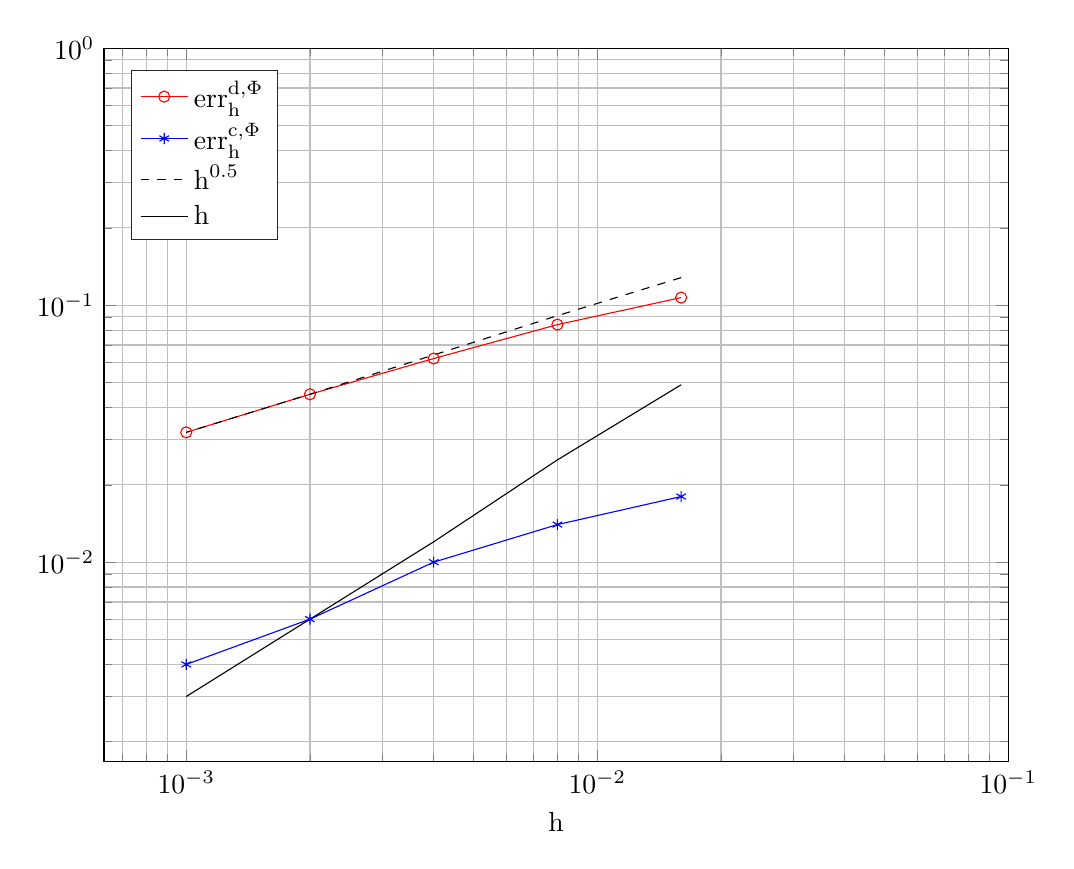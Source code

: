 % This file was created by matlab2tikz.
%
%The latest updates can be retrieved from
%  http://www.mathworks.com/matlabcentral/fileexchange/22022-matlab2tikz-matlab2tikz
%where you can also make suggestions and rate matlab2tikz.
%
\begin{tikzpicture}

\begin{axis}[%
width=4.521in,
height=3.566in,
at={(0.758in,0.481in)},
scale only axis,
xmode=log,
xmin=0.0,
xmax=0.1,
xminorticks=true,
xlabel={h},
xmajorgrids,
xminorgrids,
ymode=log,
ymin=0.0,
ymax=1,
yminorticks=true,
ymajorgrids,
yminorgrids,
axis background/.style={fill=white},
legend style={at={(0.03,0.97)},anchor=north west,legend cell align=left,align=left,draw=white!15!black}
]
\addplot [color=red,solid,mark=o,mark options={solid}]
  table[row sep=crcr]{%
0.016	0.107\\
0.008	0.084\\
0.004	0.062\\
0.002	0.045\\
0.001	0.032\\
0.0	0.023\\
0.0	0.016\\
0.0	0.011\\
};
\addlegendentry{$\text{err}_\text{h}^{\text{d,}\Phi}$};

\addplot [color=blue,solid,mark=asterisk,mark options={solid}]
  table[row sep=crcr]{%
0.016	0.018\\
0.008	0.014\\
0.004	0.01\\
0.002	0.006\\
0.001	0.004\\
0.0	0.002\\
0.0	0.001\\
0.0	0.0\\
};
\addlegendentry{$\text{err}_\text{h}^{\text{c,}\Phi}$};

\addplot [color=black,dashed]
  table[row sep=crcr]{%
0.016	0.128\\
0.008	0.091\\
0.004	0.064\\
0.002	0.045\\
0.001	0.032\\
0.0	0.023\\
0.0	0.016\\
0.0	0.011\\
};
\addlegendentry{$\text{h}^{\text{0.5}}$};

\addplot [color=black,solid]
  table[row sep=crcr]{%
0.016	0.049\\
0.008	0.025\\
0.004	0.012\\
0.002	0.006\\
0.001	0.003\\
0.0	0.002\\
0.0	0.001\\
0.0	0.0\\
};
\addlegendentry{h};

\end{axis}
\end{tikzpicture}%